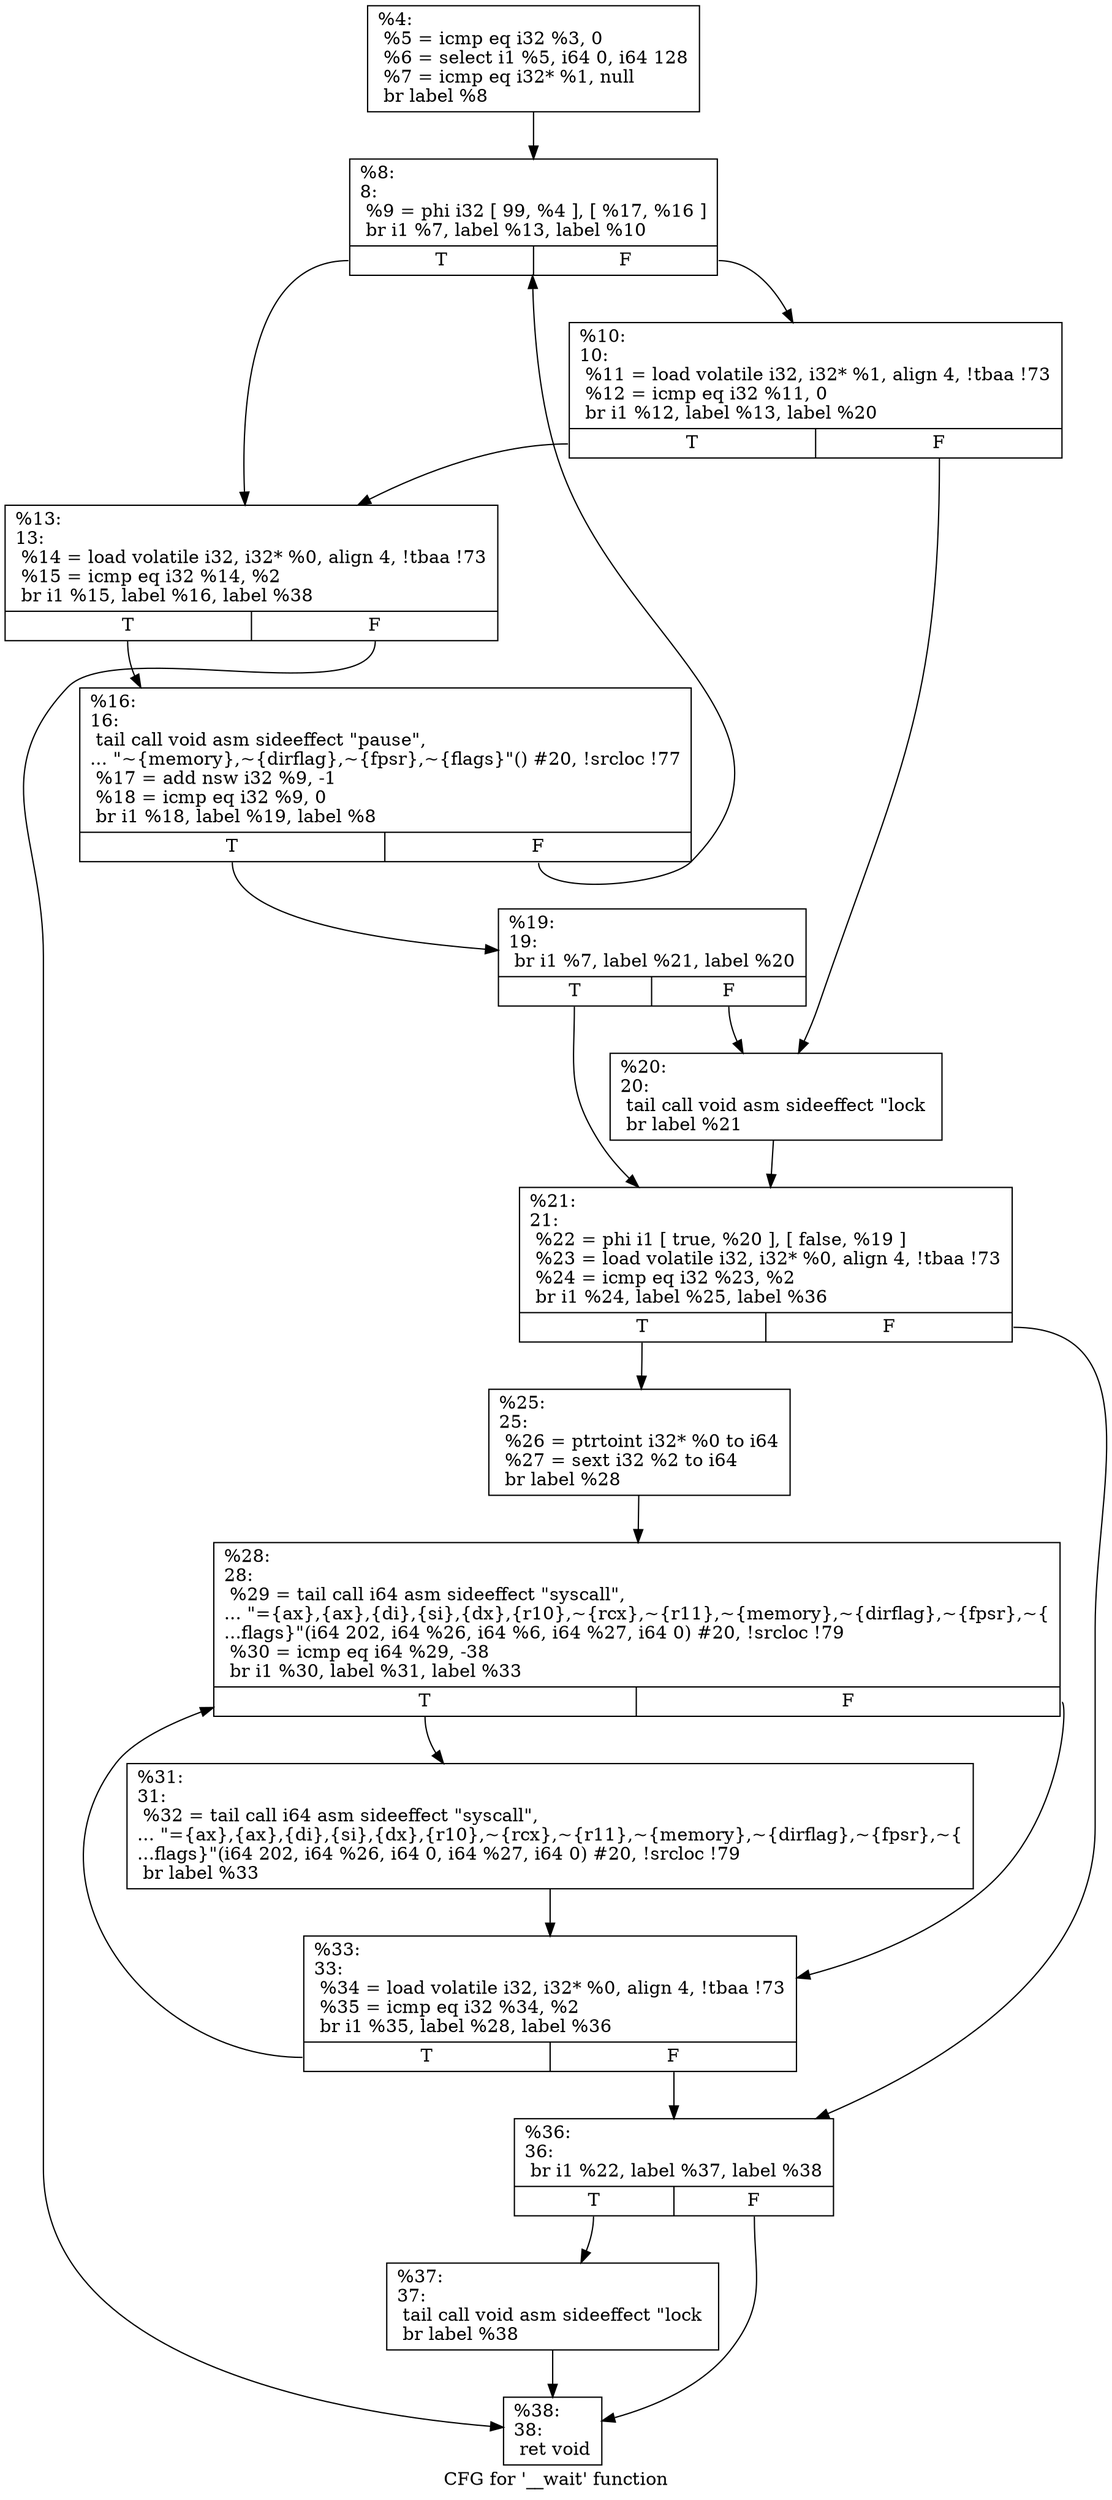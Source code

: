 digraph "CFG for '__wait' function" {
	label="CFG for '__wait' function";

	Node0x235ccd0 [shape=record,label="{%4:\l  %5 = icmp eq i32 %3, 0\l  %6 = select i1 %5, i64 0, i64 128\l  %7 = icmp eq i32* %1, null\l  br label %8\l}"];
	Node0x235ccd0 -> Node0x235d570;
	Node0x235d570 [shape=record,label="{%8:\l8:                                                \l  %9 = phi i32 [ 99, %4 ], [ %17, %16 ]\l  br i1 %7, label %13, label %10\l|{<s0>T|<s1>F}}"];
	Node0x235d570:s0 -> Node0x235d610;
	Node0x235d570:s1 -> Node0x235d5c0;
	Node0x235d5c0 [shape=record,label="{%10:\l10:                                               \l  %11 = load volatile i32, i32* %1, align 4, !tbaa !73\l  %12 = icmp eq i32 %11, 0\l  br i1 %12, label %13, label %20\l|{<s0>T|<s1>F}}"];
	Node0x235d5c0:s0 -> Node0x235d610;
	Node0x235d5c0:s1 -> Node0x235d700;
	Node0x235d610 [shape=record,label="{%13:\l13:                                               \l  %14 = load volatile i32, i32* %0, align 4, !tbaa !73\l  %15 = icmp eq i32 %14, %2\l  br i1 %15, label %16, label %38\l|{<s0>T|<s1>F}}"];
	Node0x235d610:s0 -> Node0x235d660;
	Node0x235d610:s1 -> Node0x235d980;
	Node0x235d660 [shape=record,label="{%16:\l16:                                               \l  tail call void asm sideeffect \"pause\",\l... \"~\{memory\},~\{dirflag\},~\{fpsr\},~\{flags\}\"() #20, !srcloc !77\l  %17 = add nsw i32 %9, -1\l  %18 = icmp eq i32 %9, 0\l  br i1 %18, label %19, label %8\l|{<s0>T|<s1>F}}"];
	Node0x235d660:s0 -> Node0x235d6b0;
	Node0x235d660:s1 -> Node0x235d570;
	Node0x235d6b0 [shape=record,label="{%19:\l19:                                               \l  br i1 %7, label %21, label %20\l|{<s0>T|<s1>F}}"];
	Node0x235d6b0:s0 -> Node0x235d750;
	Node0x235d6b0:s1 -> Node0x235d700;
	Node0x235d700 [shape=record,label="{%20:\l20:                                               \l  tail call void asm sideeffect \"lock \l  br label %21\l}"];
	Node0x235d700 -> Node0x235d750;
	Node0x235d750 [shape=record,label="{%21:\l21:                                               \l  %22 = phi i1 [ true, %20 ], [ false, %19 ]\l  %23 = load volatile i32, i32* %0, align 4, !tbaa !73\l  %24 = icmp eq i32 %23, %2\l  br i1 %24, label %25, label %36\l|{<s0>T|<s1>F}}"];
	Node0x235d750:s0 -> Node0x235d7a0;
	Node0x235d750:s1 -> Node0x235d8e0;
	Node0x235d7a0 [shape=record,label="{%25:\l25:                                               \l  %26 = ptrtoint i32* %0 to i64\l  %27 = sext i32 %2 to i64\l  br label %28\l}"];
	Node0x235d7a0 -> Node0x235d7f0;
	Node0x235d7f0 [shape=record,label="{%28:\l28:                                               \l  %29 = tail call i64 asm sideeffect \"syscall\",\l... \"=\{ax\},\{ax\},\{di\},\{si\},\{dx\},\{r10\},~\{rcx\},~\{r11\},~\{memory\},~\{dirflag\},~\{fpsr\},~\{\l...flags\}\"(i64 202, i64 %26, i64 %6, i64 %27, i64 0) #20, !srcloc !79\l  %30 = icmp eq i64 %29, -38\l  br i1 %30, label %31, label %33\l|{<s0>T|<s1>F}}"];
	Node0x235d7f0:s0 -> Node0x235d840;
	Node0x235d7f0:s1 -> Node0x235d890;
	Node0x235d840 [shape=record,label="{%31:\l31:                                               \l  %32 = tail call i64 asm sideeffect \"syscall\",\l... \"=\{ax\},\{ax\},\{di\},\{si\},\{dx\},\{r10\},~\{rcx\},~\{r11\},~\{memory\},~\{dirflag\},~\{fpsr\},~\{\l...flags\}\"(i64 202, i64 %26, i64 0, i64 %27, i64 0) #20, !srcloc !79\l  br label %33\l}"];
	Node0x235d840 -> Node0x235d890;
	Node0x235d890 [shape=record,label="{%33:\l33:                                               \l  %34 = load volatile i32, i32* %0, align 4, !tbaa !73\l  %35 = icmp eq i32 %34, %2\l  br i1 %35, label %28, label %36\l|{<s0>T|<s1>F}}"];
	Node0x235d890:s0 -> Node0x235d7f0;
	Node0x235d890:s1 -> Node0x235d8e0;
	Node0x235d8e0 [shape=record,label="{%36:\l36:                                               \l  br i1 %22, label %37, label %38\l|{<s0>T|<s1>F}}"];
	Node0x235d8e0:s0 -> Node0x235d930;
	Node0x235d8e0:s1 -> Node0x235d980;
	Node0x235d930 [shape=record,label="{%37:\l37:                                               \l  tail call void asm sideeffect \"lock \l  br label %38\l}"];
	Node0x235d930 -> Node0x235d980;
	Node0x235d980 [shape=record,label="{%38:\l38:                                               \l  ret void\l}"];
}
